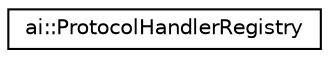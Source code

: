 digraph "Graphical Class Hierarchy"
{
  edge [fontname="Helvetica",fontsize="10",labelfontname="Helvetica",labelfontsize="10"];
  node [fontname="Helvetica",fontsize="10",shape=record];
  rankdir="LR";
  Node1 [label="ai::ProtocolHandlerRegistry",height=0.2,width=0.4,color="black", fillcolor="white", style="filled",URL="$classai_1_1ProtocolHandlerRegistry.html"];
}
